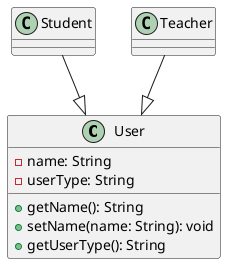 @startuml
class User {
  - name: String
  - userType: String
  + getName(): String
  + setName(name: String): void
  + getUserType(): String
}

class Student {
}

class Teacher {
}

Student --|> User
Teacher --|> User
@enduml